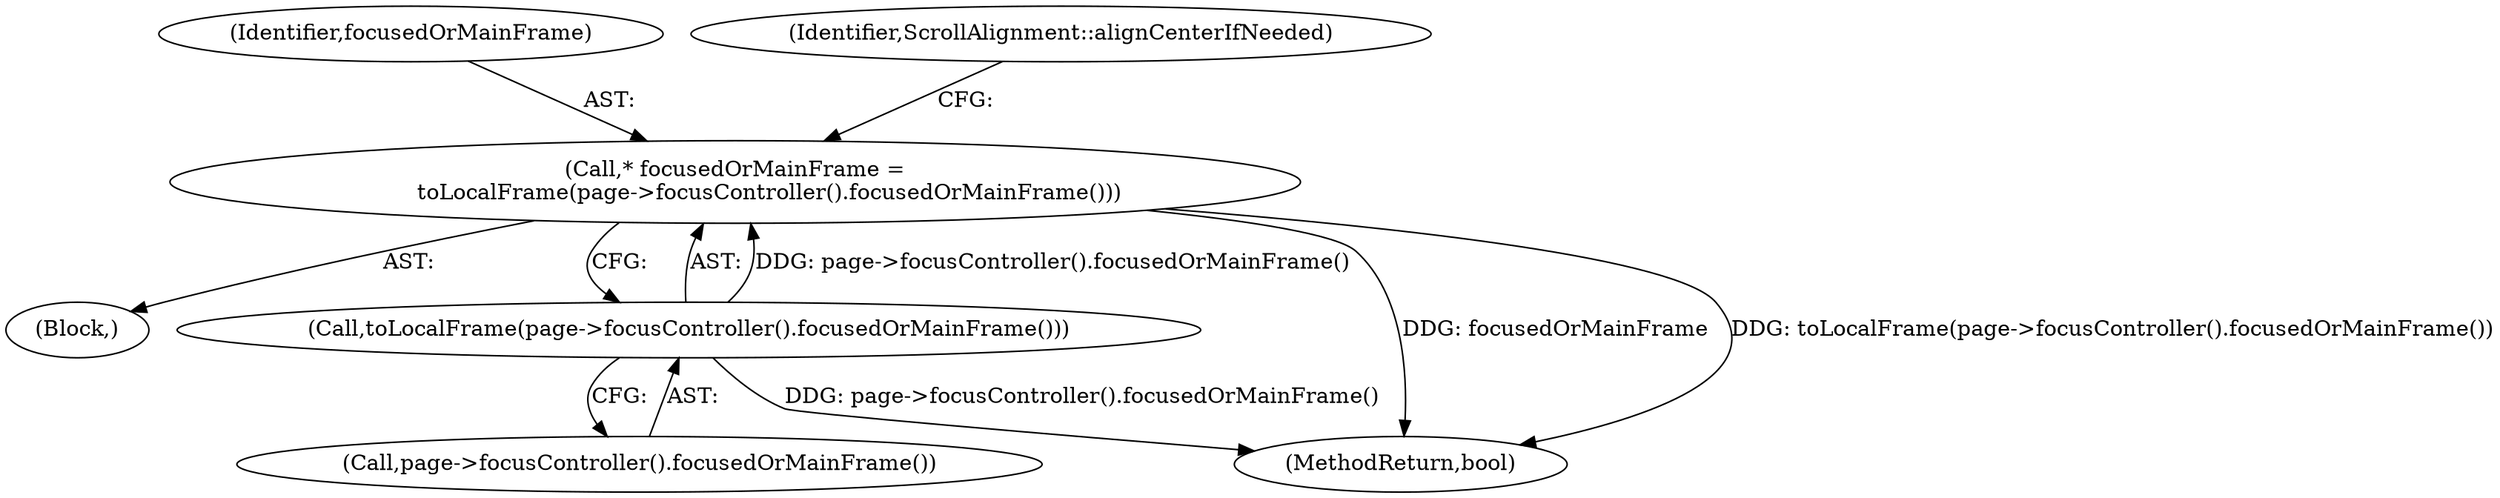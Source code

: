 digraph "0_Chrome_a69c7b5d863dacbb08bfaa04359e3bc0bb4470dc@pointer" {
"1000154" [label="(Call,* focusedOrMainFrame =\n          toLocalFrame(page->focusController().focusedOrMainFrame()))"];
"1000156" [label="(Call,toLocalFrame(page->focusController().focusedOrMainFrame()))"];
"1000154" [label="(Call,* focusedOrMainFrame =\n          toLocalFrame(page->focusController().focusedOrMainFrame()))"];
"1000155" [label="(Identifier,focusedOrMainFrame)"];
"1000157" [label="(Call,page->focusController().focusedOrMainFrame())"];
"1000152" [label="(Block,)"];
"1000159" [label="(Identifier,ScrollAlignment::alignCenterIfNeeded)"];
"1000162" [label="(MethodReturn,bool)"];
"1000156" [label="(Call,toLocalFrame(page->focusController().focusedOrMainFrame()))"];
"1000154" -> "1000152"  [label="AST: "];
"1000154" -> "1000156"  [label="CFG: "];
"1000155" -> "1000154"  [label="AST: "];
"1000156" -> "1000154"  [label="AST: "];
"1000159" -> "1000154"  [label="CFG: "];
"1000154" -> "1000162"  [label="DDG: focusedOrMainFrame"];
"1000154" -> "1000162"  [label="DDG: toLocalFrame(page->focusController().focusedOrMainFrame())"];
"1000156" -> "1000154"  [label="DDG: page->focusController().focusedOrMainFrame()"];
"1000156" -> "1000157"  [label="CFG: "];
"1000157" -> "1000156"  [label="AST: "];
"1000156" -> "1000162"  [label="DDG: page->focusController().focusedOrMainFrame()"];
}
